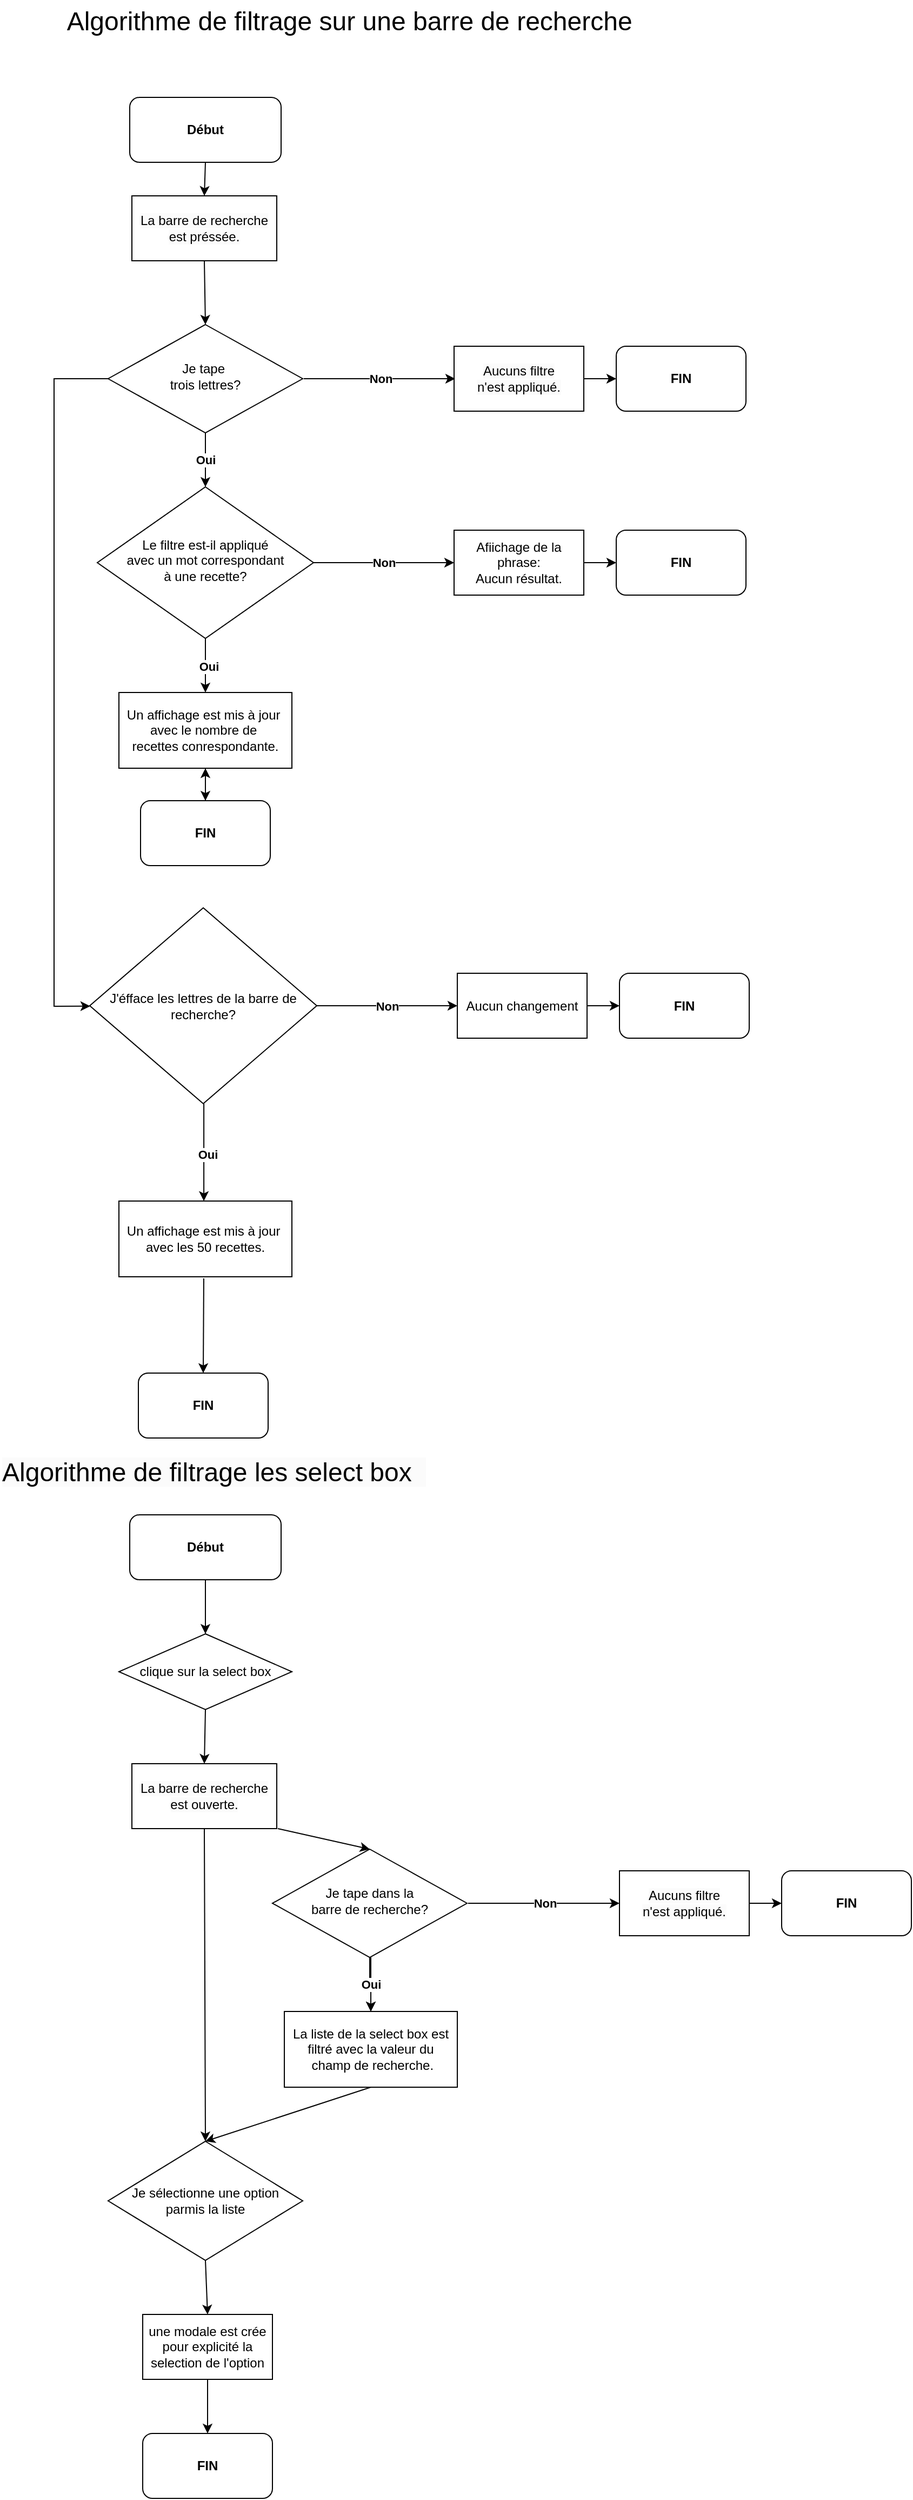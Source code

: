 <mxfile version="21.6.8" type="github">
  <diagram id="C5RBs43oDa-KdzZeNtuy" name="Page-1">
    <mxGraphModel dx="934" dy="1769" grid="1" gridSize="10" guides="1" tooltips="1" connect="1" arrows="1" fold="1" page="1" pageScale="1" pageWidth="827" pageHeight="1169" math="0" shadow="0">
      <root>
        <mxCell id="WIyWlLk6GJQsqaUBKTNV-0" />
        <mxCell id="WIyWlLk6GJQsqaUBKTNV-1" parent="WIyWlLk6GJQsqaUBKTNV-0" />
        <mxCell id="WIyWlLk6GJQsqaUBKTNV-6" value="Je tape&amp;nbsp;&lt;br&gt;trois lettres?" style="rhombus;whiteSpace=wrap;html=1;shadow=0;fontFamily=Helvetica;fontSize=12;align=center;strokeWidth=1;spacing=6;spacingTop=-4;" parent="WIyWlLk6GJQsqaUBKTNV-1" vertex="1">
          <mxGeometry x="130" y="140" width="180" height="100" as="geometry" />
        </mxCell>
        <mxCell id="WIyWlLk6GJQsqaUBKTNV-10" value="Le filtre est-il appliqué &lt;br&gt;avec un mot correspondant &lt;br&gt;à une recette?" style="rhombus;whiteSpace=wrap;html=1;shadow=0;fontFamily=Helvetica;fontSize=12;align=center;strokeWidth=1;spacing=6;spacingTop=-4;" parent="WIyWlLk6GJQsqaUBKTNV-1" vertex="1">
          <mxGeometry x="120" y="290" width="200" height="140" as="geometry" />
        </mxCell>
        <mxCell id="qFhbp3lelS0BnjIZJEXg-34" value="&lt;span style=&quot;color: rgb(0, 0, 0); font-family: Helvetica; font-size: 12px; font-style: normal; font-variant-ligatures: normal; font-variant-caps: normal; font-weight: 400; letter-spacing: normal; orphans: 2; text-align: center; text-indent: 0px; text-transform: none; widows: 2; word-spacing: 0px; -webkit-text-stroke-width: 0px; background-color: rgb(251, 251, 251); text-decoration-thickness: initial; text-decoration-style: initial; text-decoration-color: initial; float: none; display: inline !important;&quot;&gt;La barre de recherche est préssée.&lt;/span&gt;" style="rounded=0;whiteSpace=wrap;html=1;" vertex="1" parent="WIyWlLk6GJQsqaUBKTNV-1">
          <mxGeometry x="152" y="21" width="134" height="60" as="geometry" />
        </mxCell>
        <mxCell id="qFhbp3lelS0BnjIZJEXg-37" value="&lt;span style=&quot;color: rgb(0, 0, 0); font-family: Helvetica; font-size: 12px; font-style: normal; font-variant-ligatures: normal; font-variant-caps: normal; font-weight: 400; letter-spacing: normal; orphans: 2; text-align: center; text-indent: 0px; text-transform: none; widows: 2; word-spacing: 0px; -webkit-text-stroke-width: 0px; background-color: rgb(251, 251, 251); text-decoration-thickness: initial; text-decoration-style: initial; text-decoration-color: initial; float: none; display: inline !important;&quot;&gt;Aucuns filtre &lt;br&gt;n&#39;est appliqué.&lt;/span&gt;" style="rounded=0;whiteSpace=wrap;html=1;" vertex="1" parent="WIyWlLk6GJQsqaUBKTNV-1">
          <mxGeometry x="450" y="160" width="120" height="60" as="geometry" />
        </mxCell>
        <mxCell id="qFhbp3lelS0BnjIZJEXg-38" value="&lt;b&gt;FIN&lt;/b&gt;" style="rounded=1;whiteSpace=wrap;html=1;" vertex="1" parent="WIyWlLk6GJQsqaUBKTNV-1">
          <mxGeometry x="600" y="160" width="120" height="60" as="geometry" />
        </mxCell>
        <mxCell id="qFhbp3lelS0BnjIZJEXg-39" value="" style="endArrow=classic;html=1;rounded=0;entryX=0;entryY=0.5;entryDx=0;entryDy=0;exitX=1;exitY=0.5;exitDx=0;exitDy=0;" edge="1" parent="WIyWlLk6GJQsqaUBKTNV-1" source="qFhbp3lelS0BnjIZJEXg-37" target="qFhbp3lelS0BnjIZJEXg-38">
          <mxGeometry width="50" height="50" relative="1" as="geometry">
            <mxPoint x="280" y="300" as="sourcePoint" />
            <mxPoint x="330" y="250" as="targetPoint" />
          </mxGeometry>
        </mxCell>
        <mxCell id="qFhbp3lelS0BnjIZJEXg-41" value="Afiichage de la phrase:&lt;br&gt;Aucun résultat." style="rounded=0;whiteSpace=wrap;html=1;" vertex="1" parent="WIyWlLk6GJQsqaUBKTNV-1">
          <mxGeometry x="450" y="330" width="120" height="60" as="geometry" />
        </mxCell>
        <mxCell id="qFhbp3lelS0BnjIZJEXg-53" value="" style="endArrow=classic;html=1;rounded=0;exitX=0.5;exitY=1;exitDx=0;exitDy=0;entryX=0.5;entryY=0;entryDx=0;entryDy=0;" edge="1" parent="WIyWlLk6GJQsqaUBKTNV-1" source="qFhbp3lelS0BnjIZJEXg-34" target="WIyWlLk6GJQsqaUBKTNV-6">
          <mxGeometry width="50" height="50" relative="1" as="geometry">
            <mxPoint x="280" y="300" as="sourcePoint" />
            <mxPoint x="330" y="250" as="targetPoint" />
          </mxGeometry>
        </mxCell>
        <mxCell id="qFhbp3lelS0BnjIZJEXg-60" value="" style="endArrow=classic;html=1;rounded=0;exitX=0.5;exitY=1;exitDx=0;exitDy=0;entryX=0.5;entryY=0;entryDx=0;entryDy=0;" edge="1" parent="WIyWlLk6GJQsqaUBKTNV-1" source="WIyWlLk6GJQsqaUBKTNV-6" target="WIyWlLk6GJQsqaUBKTNV-10">
          <mxGeometry relative="1" as="geometry">
            <mxPoint x="230" y="280" as="sourcePoint" />
            <mxPoint x="390" y="280" as="targetPoint" />
          </mxGeometry>
        </mxCell>
        <mxCell id="qFhbp3lelS0BnjIZJEXg-61" value="&lt;b&gt;Oui&lt;/b&gt;" style="edgeLabel;resizable=0;html=1;align=center;verticalAlign=middle;" connectable="0" vertex="1" parent="qFhbp3lelS0BnjIZJEXg-60">
          <mxGeometry relative="1" as="geometry" />
        </mxCell>
        <mxCell id="qFhbp3lelS0BnjIZJEXg-64" value="&lt;b&gt;Non&lt;/b&gt;" style="endArrow=classic;html=1;rounded=0;exitX=1;exitY=0.5;exitDx=0;exitDy=0;entryX=0;entryY=0.5;entryDx=0;entryDy=0;" edge="1" parent="WIyWlLk6GJQsqaUBKTNV-1">
          <mxGeometry x="0.007" relative="1" as="geometry">
            <mxPoint x="311.0" y="190" as="sourcePoint" />
            <mxPoint x="451" y="190" as="targetPoint" />
            <mxPoint as="offset" />
          </mxGeometry>
        </mxCell>
        <mxCell id="qFhbp3lelS0BnjIZJEXg-68" value="" style="endArrow=classic;html=1;rounded=0;entryX=0;entryY=0.5;entryDx=0;entryDy=0;" edge="1" parent="WIyWlLk6GJQsqaUBKTNV-1" target="qFhbp3lelS0BnjIZJEXg-41">
          <mxGeometry relative="1" as="geometry">
            <mxPoint x="320" y="360" as="sourcePoint" />
            <mxPoint x="390" y="380" as="targetPoint" />
          </mxGeometry>
        </mxCell>
        <mxCell id="qFhbp3lelS0BnjIZJEXg-69" value="&lt;b&gt;Non&lt;/b&gt;" style="edgeLabel;resizable=0;html=1;align=center;verticalAlign=middle;" connectable="0" vertex="1" parent="qFhbp3lelS0BnjIZJEXg-68">
          <mxGeometry relative="1" as="geometry" />
        </mxCell>
        <mxCell id="qFhbp3lelS0BnjIZJEXg-72" value="" style="endArrow=classic;html=1;rounded=0;" edge="1" parent="WIyWlLk6GJQsqaUBKTNV-1">
          <mxGeometry width="50" height="50" relative="1" as="geometry">
            <mxPoint x="570" y="360" as="sourcePoint" />
            <mxPoint x="600" y="360" as="targetPoint" />
          </mxGeometry>
        </mxCell>
        <mxCell id="qFhbp3lelS0BnjIZJEXg-73" value="&lt;b&gt;FIN&lt;/b&gt;" style="rounded=1;whiteSpace=wrap;html=1;" vertex="1" parent="WIyWlLk6GJQsqaUBKTNV-1">
          <mxGeometry x="600" y="330" width="120" height="60" as="geometry" />
        </mxCell>
        <mxCell id="qFhbp3lelS0BnjIZJEXg-74" value="" style="endArrow=classic;html=1;rounded=0;exitX=0.5;exitY=1;exitDx=0;exitDy=0;" edge="1" parent="WIyWlLk6GJQsqaUBKTNV-1" source="WIyWlLk6GJQsqaUBKTNV-10">
          <mxGeometry relative="1" as="geometry">
            <mxPoint x="230" y="450" as="sourcePoint" />
            <mxPoint x="220" y="480" as="targetPoint" />
          </mxGeometry>
        </mxCell>
        <mxCell id="qFhbp3lelS0BnjIZJEXg-78" value="&lt;b&gt;Oui&lt;/b&gt;" style="edgeLabel;html=1;align=center;verticalAlign=middle;resizable=0;points=[];" vertex="1" connectable="0" parent="qFhbp3lelS0BnjIZJEXg-74">
          <mxGeometry x="0.037" y="3" relative="1" as="geometry">
            <mxPoint as="offset" />
          </mxGeometry>
        </mxCell>
        <mxCell id="qFhbp3lelS0BnjIZJEXg-79" value="Un affichage est mis à jour&amp;nbsp;&lt;br&gt;avec le nombre de&amp;nbsp;&lt;br&gt;recettes conrespondante." style="rounded=0;whiteSpace=wrap;html=1;" vertex="1" parent="WIyWlLk6GJQsqaUBKTNV-1">
          <mxGeometry x="140" y="480" width="160" height="70" as="geometry" />
        </mxCell>
        <mxCell id="qFhbp3lelS0BnjIZJEXg-81" value="J&#39;éfface les lettres de la barre de recherche?" style="rhombus;whiteSpace=wrap;html=1;" vertex="1" parent="WIyWlLk6GJQsqaUBKTNV-1">
          <mxGeometry x="113" y="679" width="210" height="181" as="geometry" />
        </mxCell>
        <mxCell id="qFhbp3lelS0BnjIZJEXg-82" value="Aucun changement" style="rounded=0;whiteSpace=wrap;html=1;" vertex="1" parent="WIyWlLk6GJQsqaUBKTNV-1">
          <mxGeometry x="453" y="739.5" width="120" height="60" as="geometry" />
        </mxCell>
        <mxCell id="qFhbp3lelS0BnjIZJEXg-83" value="" style="endArrow=classic;html=1;rounded=0;entryX=0;entryY=0.5;entryDx=0;entryDy=0;" edge="1" parent="WIyWlLk6GJQsqaUBKTNV-1" target="qFhbp3lelS0BnjIZJEXg-82">
          <mxGeometry relative="1" as="geometry">
            <mxPoint x="323" y="769.5" as="sourcePoint" />
            <mxPoint x="393" y="789.5" as="targetPoint" />
          </mxGeometry>
        </mxCell>
        <mxCell id="qFhbp3lelS0BnjIZJEXg-84" value="&lt;b&gt;Non&lt;/b&gt;" style="edgeLabel;resizable=0;html=1;align=center;verticalAlign=middle;" connectable="0" vertex="1" parent="qFhbp3lelS0BnjIZJEXg-83">
          <mxGeometry relative="1" as="geometry" />
        </mxCell>
        <mxCell id="qFhbp3lelS0BnjIZJEXg-85" value="" style="endArrow=classic;html=1;rounded=0;" edge="1" parent="WIyWlLk6GJQsqaUBKTNV-1">
          <mxGeometry width="50" height="50" relative="1" as="geometry">
            <mxPoint x="573" y="769.5" as="sourcePoint" />
            <mxPoint x="603" y="769.5" as="targetPoint" />
          </mxGeometry>
        </mxCell>
        <mxCell id="qFhbp3lelS0BnjIZJEXg-86" value="&lt;b&gt;FIN&lt;/b&gt;" style="rounded=1;whiteSpace=wrap;html=1;" vertex="1" parent="WIyWlLk6GJQsqaUBKTNV-1">
          <mxGeometry x="603" y="739.5" width="120" height="60" as="geometry" />
        </mxCell>
        <mxCell id="qFhbp3lelS0BnjIZJEXg-87" value="" style="endArrow=classic;html=1;rounded=0;exitX=0.5;exitY=1;exitDx=0;exitDy=0;" edge="1" parent="WIyWlLk6GJQsqaUBKTNV-1">
          <mxGeometry relative="1" as="geometry">
            <mxPoint x="218.55" y="860" as="sourcePoint" />
            <mxPoint x="218.55" y="950" as="targetPoint" />
          </mxGeometry>
        </mxCell>
        <mxCell id="qFhbp3lelS0BnjIZJEXg-88" value="&lt;b&gt;Oui&lt;/b&gt;" style="edgeLabel;html=1;align=center;verticalAlign=middle;resizable=0;points=[];" vertex="1" connectable="0" parent="qFhbp3lelS0BnjIZJEXg-87">
          <mxGeometry x="0.037" y="3" relative="1" as="geometry">
            <mxPoint as="offset" />
          </mxGeometry>
        </mxCell>
        <mxCell id="qFhbp3lelS0BnjIZJEXg-89" value="Un affichage est mis à jour&amp;nbsp;&lt;br&gt;avec les 50 recettes." style="rounded=0;whiteSpace=wrap;html=1;" vertex="1" parent="WIyWlLk6GJQsqaUBKTNV-1">
          <mxGeometry x="140" y="950" width="160" height="70" as="geometry" />
        </mxCell>
        <mxCell id="qFhbp3lelS0BnjIZJEXg-90" value="" style="endArrow=classic;html=1;rounded=0;exitX=0.453;exitY=1.035;exitDx=0;exitDy=0;exitPerimeter=0;" edge="1" parent="WIyWlLk6GJQsqaUBKTNV-1">
          <mxGeometry width="50" height="50" relative="1" as="geometry">
            <mxPoint x="218.48" y="1021.45" as="sourcePoint" />
            <mxPoint x="218" y="1109" as="targetPoint" />
          </mxGeometry>
        </mxCell>
        <mxCell id="qFhbp3lelS0BnjIZJEXg-91" value="&lt;b&gt;FIN&lt;/b&gt;" style="rounded=1;whiteSpace=wrap;html=1;" vertex="1" parent="WIyWlLk6GJQsqaUBKTNV-1">
          <mxGeometry x="158" y="1109" width="120" height="60" as="geometry" />
        </mxCell>
        <mxCell id="qFhbp3lelS0BnjIZJEXg-93" value="&lt;b&gt;Début&lt;/b&gt;" style="rounded=1;whiteSpace=wrap;html=1;" vertex="1" parent="WIyWlLk6GJQsqaUBKTNV-1">
          <mxGeometry x="150" y="-70" width="140" height="60" as="geometry" />
        </mxCell>
        <mxCell id="qFhbp3lelS0BnjIZJEXg-94" value="" style="endArrow=classic;html=1;rounded=0;exitX=0.5;exitY=1;exitDx=0;exitDy=0;entryX=0.5;entryY=0;entryDx=0;entryDy=0;" edge="1" parent="WIyWlLk6GJQsqaUBKTNV-1" source="qFhbp3lelS0BnjIZJEXg-93" target="qFhbp3lelS0BnjIZJEXg-34">
          <mxGeometry width="50" height="50" relative="1" as="geometry">
            <mxPoint x="310" y="90" as="sourcePoint" />
            <mxPoint x="360" y="40" as="targetPoint" />
          </mxGeometry>
        </mxCell>
        <mxCell id="qFhbp3lelS0BnjIZJEXg-95" value="" style="endArrow=classic;html=1;rounded=0;exitX=0.5;exitY=1;exitDx=0;exitDy=0;" edge="1" parent="WIyWlLk6GJQsqaUBKTNV-1" source="qFhbp3lelS0BnjIZJEXg-79">
          <mxGeometry width="50" height="50" relative="1" as="geometry">
            <mxPoint x="240" y="620" as="sourcePoint" />
            <mxPoint x="220" y="580" as="targetPoint" />
          </mxGeometry>
        </mxCell>
        <mxCell id="qFhbp3lelS0BnjIZJEXg-124" value="" style="edgeStyle=orthogonalEdgeStyle;rounded=0;orthogonalLoop=1;jettySize=auto;html=1;" edge="1" parent="WIyWlLk6GJQsqaUBKTNV-1" source="qFhbp3lelS0BnjIZJEXg-96" target="qFhbp3lelS0BnjIZJEXg-79">
          <mxGeometry relative="1" as="geometry" />
        </mxCell>
        <mxCell id="qFhbp3lelS0BnjIZJEXg-96" value="&lt;b&gt;FIN&lt;/b&gt;" style="rounded=1;whiteSpace=wrap;html=1;" vertex="1" parent="WIyWlLk6GJQsqaUBKTNV-1">
          <mxGeometry x="160" y="580" width="120" height="60" as="geometry" />
        </mxCell>
        <mxCell id="qFhbp3lelS0BnjIZJEXg-97" value="" style="endArrow=classic;html=1;rounded=0;exitX=0;exitY=0.5;exitDx=0;exitDy=0;" edge="1" parent="WIyWlLk6GJQsqaUBKTNV-1" source="WIyWlLk6GJQsqaUBKTNV-6" target="qFhbp3lelS0BnjIZJEXg-81">
          <mxGeometry width="50" height="50" relative="1" as="geometry">
            <mxPoint x="240" y="620" as="sourcePoint" />
            <mxPoint x="110" y="770" as="targetPoint" />
            <Array as="points">
              <mxPoint x="80" y="190" />
              <mxPoint x="80" y="770" />
            </Array>
          </mxGeometry>
        </mxCell>
        <mxCell id="qFhbp3lelS0BnjIZJEXg-99" value="&lt;font style=&quot;font-size: 24px;&quot;&gt;Algorithme de filtrage sur une barre de recherche&amp;nbsp;&amp;nbsp;&lt;/font&gt;" style="text;html=1;strokeColor=none;fillColor=none;align=center;verticalAlign=middle;whiteSpace=wrap;rounded=0;" vertex="1" parent="WIyWlLk6GJQsqaUBKTNV-1">
          <mxGeometry x="80" y="-160" width="560" height="40" as="geometry" />
        </mxCell>
        <mxCell id="qFhbp3lelS0BnjIZJEXg-101" value="&lt;span style=&quot;color: rgb(0, 0, 0); font-family: Helvetica; font-size: 24px; font-style: normal; font-variant-ligatures: normal; font-variant-caps: normal; font-weight: 400; letter-spacing: normal; orphans: 2; text-align: center; text-indent: 0px; text-transform: none; widows: 2; word-spacing: 0px; -webkit-text-stroke-width: 0px; background-color: rgb(251, 251, 251); text-decoration-thickness: initial; text-decoration-style: initial; text-decoration-color: initial; float: none; display: inline !important;&quot;&gt;Algorithme de filtrage les select box&amp;nbsp;&amp;nbsp;&lt;/span&gt;" style="text;whiteSpace=wrap;html=1;" vertex="1" parent="WIyWlLk6GJQsqaUBKTNV-1">
          <mxGeometry x="30" y="1180" width="560" height="80" as="geometry" />
        </mxCell>
        <mxCell id="qFhbp3lelS0BnjIZJEXg-127" value="" style="edgeStyle=orthogonalEdgeStyle;rounded=0;orthogonalLoop=1;jettySize=auto;html=1;" edge="1" parent="WIyWlLk6GJQsqaUBKTNV-1" source="qFhbp3lelS0BnjIZJEXg-109" target="qFhbp3lelS0BnjIZJEXg-123">
          <mxGeometry relative="1" as="geometry" />
        </mxCell>
        <mxCell id="qFhbp3lelS0BnjIZJEXg-109" value="Je tape dans la &lt;br&gt;barre de recherche?" style="rhombus;whiteSpace=wrap;html=1;shadow=0;fontFamily=Helvetica;fontSize=12;align=center;strokeWidth=1;spacing=6;spacingTop=-4;" vertex="1" parent="WIyWlLk6GJQsqaUBKTNV-1">
          <mxGeometry x="282" y="1549" width="180" height="100" as="geometry" />
        </mxCell>
        <mxCell id="qFhbp3lelS0BnjIZJEXg-110" value="&lt;span style=&quot;color: rgb(0, 0, 0); font-family: Helvetica; font-size: 12px; font-style: normal; font-variant-ligatures: normal; font-variant-caps: normal; font-weight: 400; letter-spacing: normal; orphans: 2; text-align: center; text-indent: 0px; text-transform: none; widows: 2; word-spacing: 0px; -webkit-text-stroke-width: 0px; background-color: rgb(251, 251, 251); text-decoration-thickness: initial; text-decoration-style: initial; text-decoration-color: initial; float: none; display: inline !important;&quot;&gt;La barre de recherche est ouverte.&lt;/span&gt;" style="rounded=0;whiteSpace=wrap;html=1;" vertex="1" parent="WIyWlLk6GJQsqaUBKTNV-1">
          <mxGeometry x="152" y="1470" width="134" height="60" as="geometry" />
        </mxCell>
        <mxCell id="qFhbp3lelS0BnjIZJEXg-111" value="" style="endArrow=classic;html=1;rounded=0;exitX=0.5;exitY=1;exitDx=0;exitDy=0;entryX=0.5;entryY=0;entryDx=0;entryDy=0;" edge="1" parent="WIyWlLk6GJQsqaUBKTNV-1" target="qFhbp3lelS0BnjIZJEXg-109">
          <mxGeometry width="50" height="50" relative="1" as="geometry">
            <mxPoint x="287" y="1530" as="sourcePoint" />
            <mxPoint x="398" y="1699" as="targetPoint" />
          </mxGeometry>
        </mxCell>
        <mxCell id="qFhbp3lelS0BnjIZJEXg-113" value="&lt;b&gt;Non&lt;/b&gt;" style="endArrow=classic;html=1;rounded=0;exitX=1;exitY=0.5;exitDx=0;exitDy=0;entryX=0;entryY=0.5;entryDx=0;entryDy=0;" edge="1" parent="WIyWlLk6GJQsqaUBKTNV-1">
          <mxGeometry x="0.007" relative="1" as="geometry">
            <mxPoint x="463.0" y="1599" as="sourcePoint" />
            <mxPoint x="603" y="1599" as="targetPoint" />
            <mxPoint as="offset" />
          </mxGeometry>
        </mxCell>
        <mxCell id="qFhbp3lelS0BnjIZJEXg-114" value="&lt;b&gt;Début&lt;/b&gt;" style="rounded=1;whiteSpace=wrap;html=1;" vertex="1" parent="WIyWlLk6GJQsqaUBKTNV-1">
          <mxGeometry x="150" y="1240" width="140" height="60" as="geometry" />
        </mxCell>
        <mxCell id="qFhbp3lelS0BnjIZJEXg-115" value="" style="endArrow=classic;html=1;rounded=0;exitX=0.5;exitY=1;exitDx=0;exitDy=0;" edge="1" parent="WIyWlLk6GJQsqaUBKTNV-1">
          <mxGeometry width="50" height="50" relative="1" as="geometry">
            <mxPoint x="220" y="1300" as="sourcePoint" />
            <mxPoint x="220" y="1350" as="targetPoint" />
          </mxGeometry>
        </mxCell>
        <mxCell id="qFhbp3lelS0BnjIZJEXg-116" value="&lt;span style=&quot;color: rgb(0, 0, 0); font-family: Helvetica; font-size: 12px; font-style: normal; font-variant-ligatures: normal; font-variant-caps: normal; font-weight: 400; letter-spacing: normal; orphans: 2; text-align: center; text-indent: 0px; text-transform: none; widows: 2; word-spacing: 0px; -webkit-text-stroke-width: 0px; background-color: rgb(251, 251, 251); text-decoration-thickness: initial; text-decoration-style: initial; text-decoration-color: initial; float: none; display: inline !important;&quot;&gt;Aucuns filtre &lt;br&gt;n&#39;est appliqué.&lt;/span&gt;" style="rounded=0;whiteSpace=wrap;html=1;" vertex="1" parent="WIyWlLk6GJQsqaUBKTNV-1">
          <mxGeometry x="603" y="1569" width="120" height="60" as="geometry" />
        </mxCell>
        <mxCell id="qFhbp3lelS0BnjIZJEXg-117" value="&lt;b&gt;FIN&lt;/b&gt;" style="rounded=1;whiteSpace=wrap;html=1;" vertex="1" parent="WIyWlLk6GJQsqaUBKTNV-1">
          <mxGeometry x="753" y="1569" width="120" height="60" as="geometry" />
        </mxCell>
        <mxCell id="qFhbp3lelS0BnjIZJEXg-118" value="" style="endArrow=classic;html=1;rounded=0;entryX=0;entryY=0.5;entryDx=0;entryDy=0;exitX=1;exitY=0.5;exitDx=0;exitDy=0;" edge="1" parent="WIyWlLk6GJQsqaUBKTNV-1" source="qFhbp3lelS0BnjIZJEXg-116" target="qFhbp3lelS0BnjIZJEXg-117">
          <mxGeometry width="50" height="50" relative="1" as="geometry">
            <mxPoint x="433" y="1709" as="sourcePoint" />
            <mxPoint x="483" y="1659" as="targetPoint" />
          </mxGeometry>
        </mxCell>
        <mxCell id="qFhbp3lelS0BnjIZJEXg-121" value="" style="endArrow=classic;html=1;rounded=0;exitX=0.5;exitY=1;exitDx=0;exitDy=0;entryX=0.5;entryY=0;entryDx=0;entryDy=0;" edge="1" parent="WIyWlLk6GJQsqaUBKTNV-1">
          <mxGeometry relative="1" as="geometry">
            <mxPoint x="373" y="1649" as="sourcePoint" />
            <mxPoint x="373" y="1699" as="targetPoint" />
          </mxGeometry>
        </mxCell>
        <mxCell id="qFhbp3lelS0BnjIZJEXg-122" value="&lt;b&gt;Oui&lt;/b&gt;" style="edgeLabel;resizable=0;html=1;align=center;verticalAlign=middle;" connectable="0" vertex="1" parent="qFhbp3lelS0BnjIZJEXg-121">
          <mxGeometry relative="1" as="geometry" />
        </mxCell>
        <mxCell id="qFhbp3lelS0BnjIZJEXg-123" value="La liste de la select box est filtré avec la valeur du&lt;br&gt;&amp;nbsp;champ de recherche." style="rounded=0;whiteSpace=wrap;html=1;" vertex="1" parent="WIyWlLk6GJQsqaUBKTNV-1">
          <mxGeometry x="293" y="1699" width="160" height="70" as="geometry" />
        </mxCell>
        <mxCell id="qFhbp3lelS0BnjIZJEXg-125" value="" style="endArrow=classic;html=1;rounded=0;exitX=0.5;exitY=1;exitDx=0;exitDy=0;entryX=0.5;entryY=0;entryDx=0;entryDy=0;" edge="1" parent="WIyWlLk6GJQsqaUBKTNV-1" source="qFhbp3lelS0BnjIZJEXg-123" target="qFhbp3lelS0BnjIZJEXg-126">
          <mxGeometry width="50" height="50" relative="1" as="geometry">
            <mxPoint x="506" y="1729" as="sourcePoint" />
            <mxPoint x="373" y="1819" as="targetPoint" />
          </mxGeometry>
        </mxCell>
        <mxCell id="qFhbp3lelS0BnjIZJEXg-126" value="Je sélectionne une option &lt;br&gt;parmis la liste" style="rhombus;whiteSpace=wrap;html=1;" vertex="1" parent="WIyWlLk6GJQsqaUBKTNV-1">
          <mxGeometry x="130" y="1819" width="180" height="110" as="geometry" />
        </mxCell>
        <mxCell id="qFhbp3lelS0BnjIZJEXg-128" value="" style="endArrow=classic;html=1;rounded=0;exitX=0.5;exitY=1;exitDx=0;exitDy=0;entryX=0.5;entryY=0;entryDx=0;entryDy=0;" edge="1" parent="WIyWlLk6GJQsqaUBKTNV-1" source="qFhbp3lelS0BnjIZJEXg-110" target="qFhbp3lelS0BnjIZJEXg-126">
          <mxGeometry width="50" height="50" relative="1" as="geometry">
            <mxPoint x="122" y="1719" as="sourcePoint" />
            <mxPoint x="220" y="1809" as="targetPoint" />
          </mxGeometry>
        </mxCell>
        <mxCell id="qFhbp3lelS0BnjIZJEXg-129" value="" style="endArrow=classic;html=1;rounded=0;exitX=0.5;exitY=1;exitDx=0;exitDy=0;" edge="1" parent="WIyWlLk6GJQsqaUBKTNV-1" source="qFhbp3lelS0BnjIZJEXg-126">
          <mxGeometry width="50" height="50" relative="1" as="geometry">
            <mxPoint x="252" y="1909" as="sourcePoint" />
            <mxPoint x="222" y="1979" as="targetPoint" />
          </mxGeometry>
        </mxCell>
        <mxCell id="qFhbp3lelS0BnjIZJEXg-130" value="une modale est crée pour explicité la selection de l&#39;option" style="rounded=0;whiteSpace=wrap;html=1;" vertex="1" parent="WIyWlLk6GJQsqaUBKTNV-1">
          <mxGeometry x="162" y="1979" width="120" height="60" as="geometry" />
        </mxCell>
        <mxCell id="qFhbp3lelS0BnjIZJEXg-131" value="" style="endArrow=classic;html=1;rounded=0;exitX=0.5;exitY=1;exitDx=0;exitDy=0;" edge="1" parent="WIyWlLk6GJQsqaUBKTNV-1" source="qFhbp3lelS0BnjIZJEXg-130">
          <mxGeometry width="50" height="50" relative="1" as="geometry">
            <mxPoint x="252" y="1939" as="sourcePoint" />
            <mxPoint x="222" y="2089" as="targetPoint" />
          </mxGeometry>
        </mxCell>
        <mxCell id="qFhbp3lelS0BnjIZJEXg-132" value="&lt;b&gt;FIN&lt;/b&gt;" style="rounded=1;whiteSpace=wrap;html=1;" vertex="1" parent="WIyWlLk6GJQsqaUBKTNV-1">
          <mxGeometry x="162" y="2089" width="120" height="60" as="geometry" />
        </mxCell>
        <mxCell id="qFhbp3lelS0BnjIZJEXg-133" value="clique sur la select box" style="rhombus;whiteSpace=wrap;html=1;" vertex="1" parent="WIyWlLk6GJQsqaUBKTNV-1">
          <mxGeometry x="140" y="1350" width="160" height="70" as="geometry" />
        </mxCell>
        <mxCell id="qFhbp3lelS0BnjIZJEXg-134" value="" style="endArrow=classic;html=1;rounded=0;exitX=0.5;exitY=1;exitDx=0;exitDy=0;entryX=0.5;entryY=0;entryDx=0;entryDy=0;" edge="1" parent="WIyWlLk6GJQsqaUBKTNV-1" source="qFhbp3lelS0BnjIZJEXg-133" target="qFhbp3lelS0BnjIZJEXg-110">
          <mxGeometry width="50" height="50" relative="1" as="geometry">
            <mxPoint x="320" y="1300" as="sourcePoint" />
            <mxPoint x="370" y="1250" as="targetPoint" />
          </mxGeometry>
        </mxCell>
      </root>
    </mxGraphModel>
  </diagram>
</mxfile>
